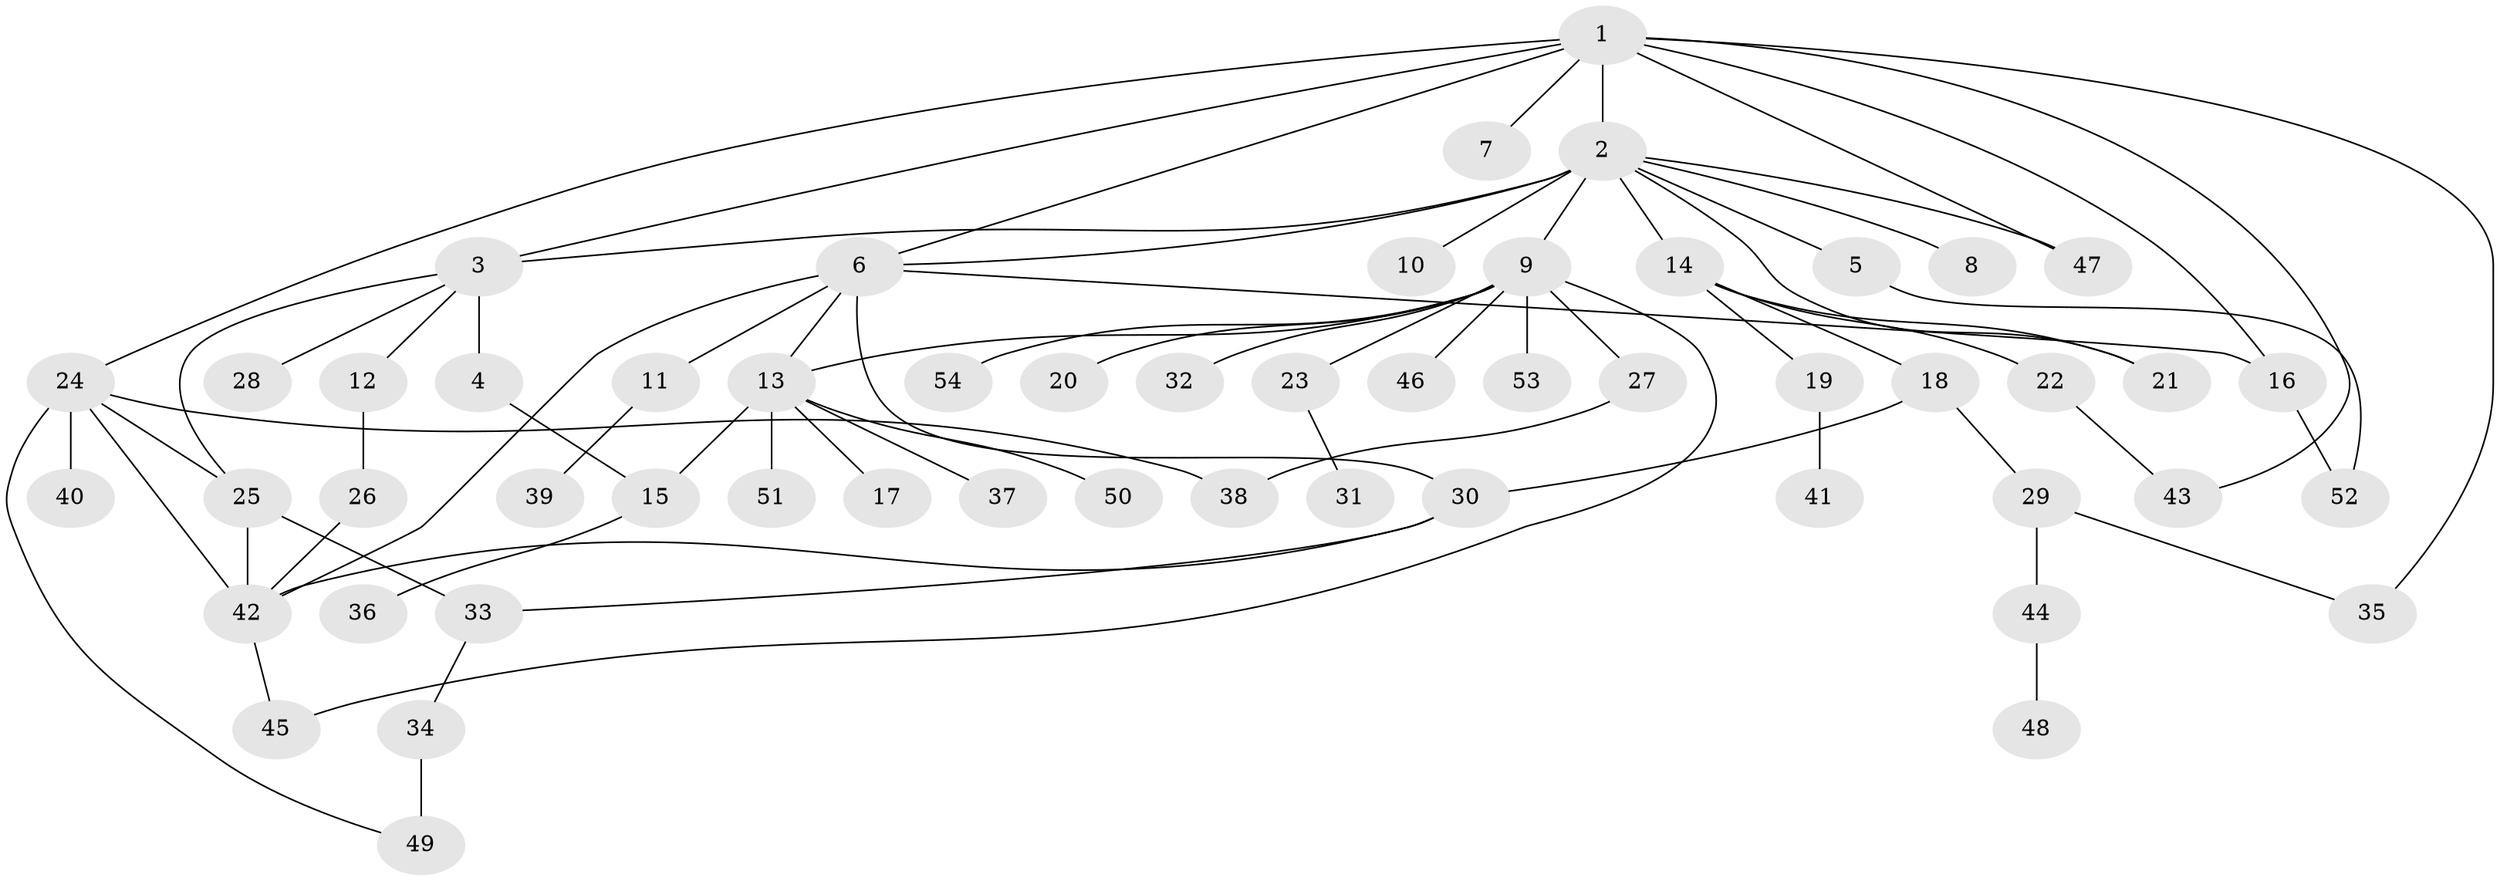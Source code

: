 // original degree distribution, {9: 0.018691588785046728, 13: 0.009345794392523364, 1: 0.5607476635514018, 3: 0.14953271028037382, 11: 0.018691588785046728, 2: 0.14953271028037382, 4: 0.028037383177570093, 8: 0.028037383177570093, 10: 0.009345794392523364, 5: 0.028037383177570093}
// Generated by graph-tools (version 1.1) at 2025/35/03/09/25 02:35:23]
// undirected, 54 vertices, 73 edges
graph export_dot {
graph [start="1"]
  node [color=gray90,style=filled];
  1;
  2;
  3;
  4;
  5;
  6;
  7;
  8;
  9;
  10;
  11;
  12;
  13;
  14;
  15;
  16;
  17;
  18;
  19;
  20;
  21;
  22;
  23;
  24;
  25;
  26;
  27;
  28;
  29;
  30;
  31;
  32;
  33;
  34;
  35;
  36;
  37;
  38;
  39;
  40;
  41;
  42;
  43;
  44;
  45;
  46;
  47;
  48;
  49;
  50;
  51;
  52;
  53;
  54;
  1 -- 2 [weight=1.0];
  1 -- 3 [weight=1.0];
  1 -- 6 [weight=1.0];
  1 -- 7 [weight=1.0];
  1 -- 16 [weight=1.0];
  1 -- 24 [weight=1.0];
  1 -- 35 [weight=1.0];
  1 -- 43 [weight=1.0];
  1 -- 47 [weight=1.0];
  2 -- 3 [weight=1.0];
  2 -- 5 [weight=1.0];
  2 -- 6 [weight=1.0];
  2 -- 8 [weight=1.0];
  2 -- 9 [weight=1.0];
  2 -- 10 [weight=3.0];
  2 -- 14 [weight=1.0];
  2 -- 21 [weight=1.0];
  2 -- 47 [weight=1.0];
  3 -- 4 [weight=3.0];
  3 -- 12 [weight=1.0];
  3 -- 25 [weight=1.0];
  3 -- 28 [weight=1.0];
  4 -- 15 [weight=1.0];
  5 -- 52 [weight=1.0];
  6 -- 11 [weight=1.0];
  6 -- 13 [weight=1.0];
  6 -- 16 [weight=1.0];
  6 -- 30 [weight=1.0];
  6 -- 42 [weight=1.0];
  9 -- 13 [weight=1.0];
  9 -- 20 [weight=1.0];
  9 -- 23 [weight=1.0];
  9 -- 27 [weight=1.0];
  9 -- 32 [weight=1.0];
  9 -- 45 [weight=1.0];
  9 -- 46 [weight=1.0];
  9 -- 53 [weight=1.0];
  9 -- 54 [weight=1.0];
  11 -- 39 [weight=1.0];
  12 -- 26 [weight=1.0];
  13 -- 15 [weight=1.0];
  13 -- 17 [weight=1.0];
  13 -- 37 [weight=1.0];
  13 -- 50 [weight=1.0];
  13 -- 51 [weight=1.0];
  14 -- 18 [weight=1.0];
  14 -- 19 [weight=1.0];
  14 -- 21 [weight=1.0];
  14 -- 22 [weight=1.0];
  15 -- 36 [weight=1.0];
  16 -- 52 [weight=1.0];
  18 -- 29 [weight=1.0];
  18 -- 30 [weight=1.0];
  19 -- 41 [weight=1.0];
  22 -- 43 [weight=1.0];
  23 -- 31 [weight=1.0];
  24 -- 25 [weight=1.0];
  24 -- 38 [weight=2.0];
  24 -- 40 [weight=1.0];
  24 -- 42 [weight=1.0];
  24 -- 49 [weight=1.0];
  25 -- 33 [weight=5.0];
  25 -- 42 [weight=2.0];
  26 -- 42 [weight=3.0];
  27 -- 38 [weight=1.0];
  29 -- 35 [weight=1.0];
  29 -- 44 [weight=1.0];
  30 -- 33 [weight=1.0];
  30 -- 42 [weight=1.0];
  33 -- 34 [weight=1.0];
  34 -- 49 [weight=3.0];
  42 -- 45 [weight=1.0];
  44 -- 48 [weight=1.0];
}
